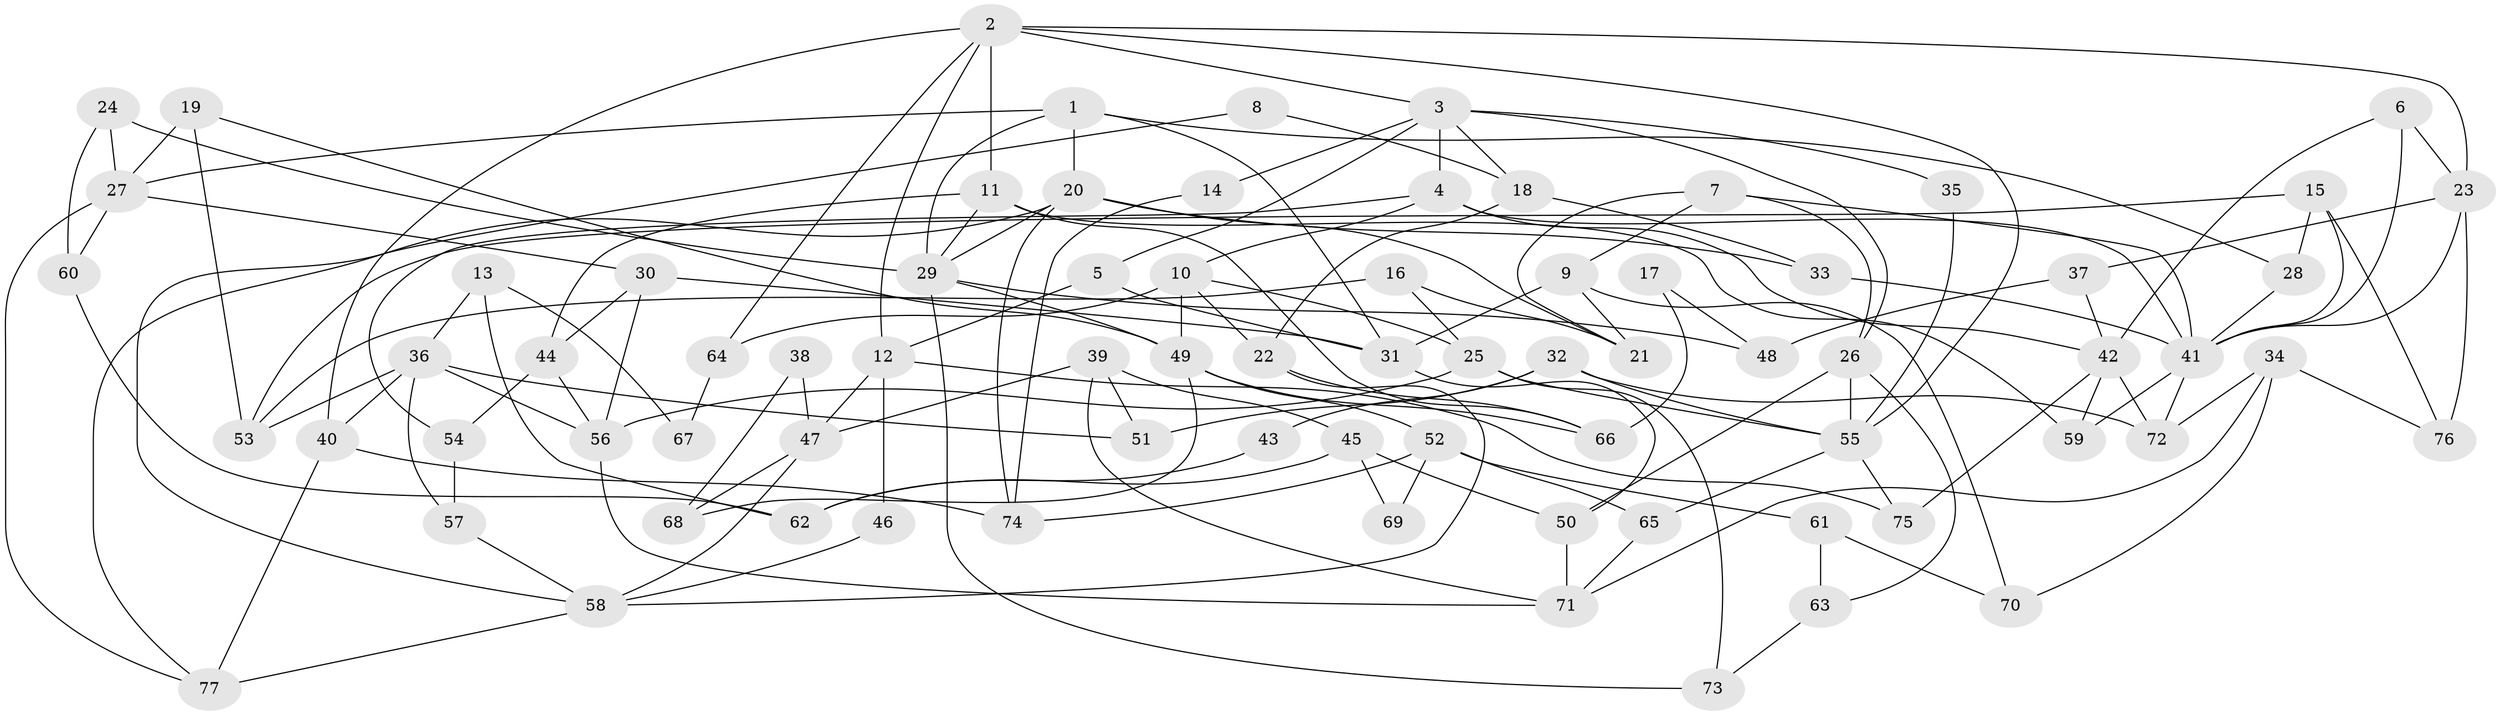 // coarse degree distribution, {5: 0.1794871794871795, 4: 0.20512820512820512, 8: 0.1282051282051282, 6: 0.23076923076923078, 9: 0.02564102564102564, 2: 0.05128205128205128, 3: 0.1282051282051282, 10: 0.02564102564102564, 7: 0.02564102564102564}
// Generated by graph-tools (version 1.1) at 2025/36/03/04/25 23:36:59]
// undirected, 77 vertices, 154 edges
graph export_dot {
  node [color=gray90,style=filled];
  1;
  2;
  3;
  4;
  5;
  6;
  7;
  8;
  9;
  10;
  11;
  12;
  13;
  14;
  15;
  16;
  17;
  18;
  19;
  20;
  21;
  22;
  23;
  24;
  25;
  26;
  27;
  28;
  29;
  30;
  31;
  32;
  33;
  34;
  35;
  36;
  37;
  38;
  39;
  40;
  41;
  42;
  43;
  44;
  45;
  46;
  47;
  48;
  49;
  50;
  51;
  52;
  53;
  54;
  55;
  56;
  57;
  58;
  59;
  60;
  61;
  62;
  63;
  64;
  65;
  66;
  67;
  68;
  69;
  70;
  71;
  72;
  73;
  74;
  75;
  76;
  77;
  1 -- 31;
  1 -- 29;
  1 -- 20;
  1 -- 27;
  1 -- 28;
  2 -- 23;
  2 -- 3;
  2 -- 11;
  2 -- 12;
  2 -- 40;
  2 -- 55;
  2 -- 64;
  3 -- 5;
  3 -- 4;
  3 -- 14;
  3 -- 18;
  3 -- 26;
  3 -- 35;
  4 -- 54;
  4 -- 10;
  4 -- 41;
  4 -- 42;
  5 -- 31;
  5 -- 12;
  6 -- 41;
  6 -- 42;
  6 -- 23;
  7 -- 26;
  7 -- 41;
  7 -- 9;
  7 -- 21;
  8 -- 58;
  8 -- 18;
  9 -- 21;
  9 -- 31;
  9 -- 70;
  10 -- 25;
  10 -- 49;
  10 -- 22;
  10 -- 64;
  11 -- 59;
  11 -- 29;
  11 -- 44;
  11 -- 66;
  12 -- 75;
  12 -- 46;
  12 -- 47;
  13 -- 62;
  13 -- 36;
  13 -- 67;
  14 -- 74;
  15 -- 41;
  15 -- 53;
  15 -- 28;
  15 -- 76;
  16 -- 21;
  16 -- 25;
  16 -- 53;
  17 -- 48;
  17 -- 66;
  18 -- 33;
  18 -- 22;
  19 -- 49;
  19 -- 27;
  19 -- 53;
  20 -- 29;
  20 -- 21;
  20 -- 33;
  20 -- 74;
  20 -- 77;
  22 -- 58;
  22 -- 66;
  23 -- 41;
  23 -- 37;
  23 -- 76;
  24 -- 29;
  24 -- 27;
  24 -- 60;
  25 -- 56;
  25 -- 55;
  25 -- 73;
  26 -- 50;
  26 -- 55;
  26 -- 63;
  27 -- 77;
  27 -- 30;
  27 -- 60;
  28 -- 41;
  29 -- 49;
  29 -- 48;
  29 -- 73;
  30 -- 56;
  30 -- 31;
  30 -- 44;
  31 -- 50;
  32 -- 55;
  32 -- 72;
  32 -- 43;
  32 -- 51;
  33 -- 41;
  34 -- 76;
  34 -- 71;
  34 -- 70;
  34 -- 72;
  35 -- 55;
  36 -- 53;
  36 -- 51;
  36 -- 40;
  36 -- 56;
  36 -- 57;
  37 -- 42;
  37 -- 48;
  38 -- 68;
  38 -- 47;
  39 -- 71;
  39 -- 47;
  39 -- 45;
  39 -- 51;
  40 -- 74;
  40 -- 77;
  41 -- 59;
  41 -- 72;
  42 -- 72;
  42 -- 59;
  42 -- 75;
  43 -- 62;
  44 -- 54;
  44 -- 56;
  45 -- 50;
  45 -- 62;
  45 -- 69;
  46 -- 58;
  47 -- 58;
  47 -- 68;
  49 -- 66;
  49 -- 52;
  49 -- 68;
  50 -- 71;
  52 -- 61;
  52 -- 74;
  52 -- 65;
  52 -- 69;
  54 -- 57;
  55 -- 65;
  55 -- 75;
  56 -- 71;
  57 -- 58;
  58 -- 77;
  60 -- 62;
  61 -- 70;
  61 -- 63;
  63 -- 73;
  64 -- 67;
  65 -- 71;
}
